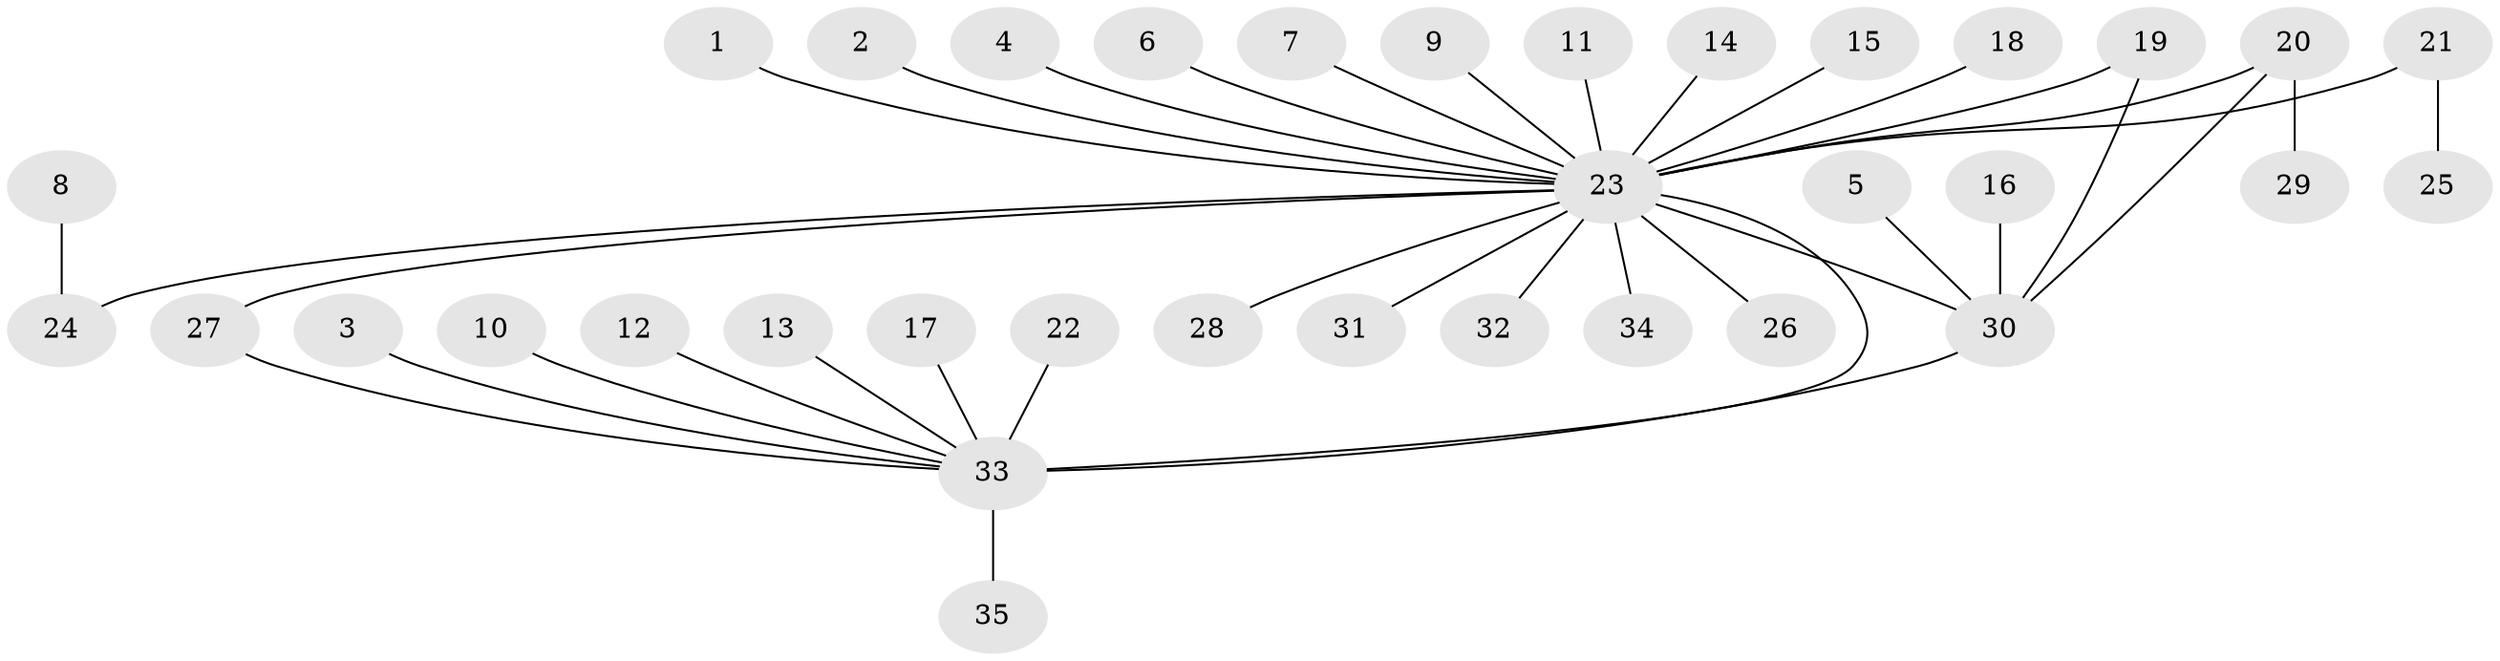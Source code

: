 // original degree distribution, {8: 0.028985507246376812, 2: 0.21739130434782608, 12: 0.014492753623188406, 5: 0.043478260869565216, 10: 0.014492753623188406, 17: 0.014492753623188406, 3: 0.08695652173913043, 1: 0.5797101449275363}
// Generated by graph-tools (version 1.1) at 2025/49/03/09/25 03:49:57]
// undirected, 35 vertices, 38 edges
graph export_dot {
graph [start="1"]
  node [color=gray90,style=filled];
  1;
  2;
  3;
  4;
  5;
  6;
  7;
  8;
  9;
  10;
  11;
  12;
  13;
  14;
  15;
  16;
  17;
  18;
  19;
  20;
  21;
  22;
  23;
  24;
  25;
  26;
  27;
  28;
  29;
  30;
  31;
  32;
  33;
  34;
  35;
  1 -- 23 [weight=1.0];
  2 -- 23 [weight=1.0];
  3 -- 33 [weight=1.0];
  4 -- 23 [weight=1.0];
  5 -- 30 [weight=1.0];
  6 -- 23 [weight=1.0];
  7 -- 23 [weight=1.0];
  8 -- 24 [weight=1.0];
  9 -- 23 [weight=1.0];
  10 -- 33 [weight=1.0];
  11 -- 23 [weight=1.0];
  12 -- 33 [weight=1.0];
  13 -- 33 [weight=1.0];
  14 -- 23 [weight=1.0];
  15 -- 23 [weight=1.0];
  16 -- 30 [weight=1.0];
  17 -- 33 [weight=1.0];
  18 -- 23 [weight=1.0];
  19 -- 23 [weight=1.0];
  19 -- 30 [weight=1.0];
  20 -- 23 [weight=1.0];
  20 -- 29 [weight=1.0];
  20 -- 30 [weight=1.0];
  21 -- 23 [weight=1.0];
  21 -- 25 [weight=1.0];
  22 -- 33 [weight=1.0];
  23 -- 24 [weight=1.0];
  23 -- 26 [weight=1.0];
  23 -- 27 [weight=1.0];
  23 -- 28 [weight=1.0];
  23 -- 30 [weight=1.0];
  23 -- 31 [weight=1.0];
  23 -- 32 [weight=1.0];
  23 -- 33 [weight=3.0];
  23 -- 34 [weight=1.0];
  27 -- 33 [weight=1.0];
  30 -- 33 [weight=2.0];
  33 -- 35 [weight=1.0];
}
